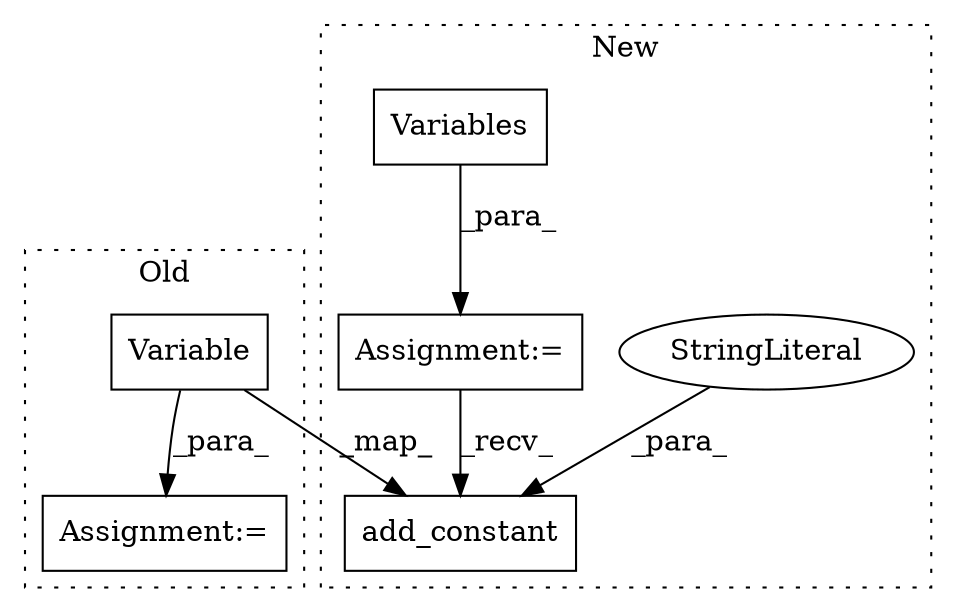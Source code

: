 digraph G {
subgraph cluster0 {
1 [label="Variable" a="32" s="1590,1622" l="9,1" shape="box"];
6 [label="Assignment:=" a="7" s="1295" l="1" shape="box"];
label = "Old";
style="dotted";
}
subgraph cluster1 {
2 [label="add_constant" a="32" s="1557,1599" l="13,1" shape="box"];
3 [label="StringLiteral" a="45" s="1570" l="15" shape="ellipse"];
4 [label="Variables" a="32" s="1160,1174" l="10,1" shape="box"];
5 [label="Assignment:=" a="7" s="1159" l="1" shape="box"];
label = "New";
style="dotted";
}
1 -> 2 [label="_map_"];
1 -> 6 [label="_para_"];
3 -> 2 [label="_para_"];
4 -> 5 [label="_para_"];
5 -> 2 [label="_recv_"];
}